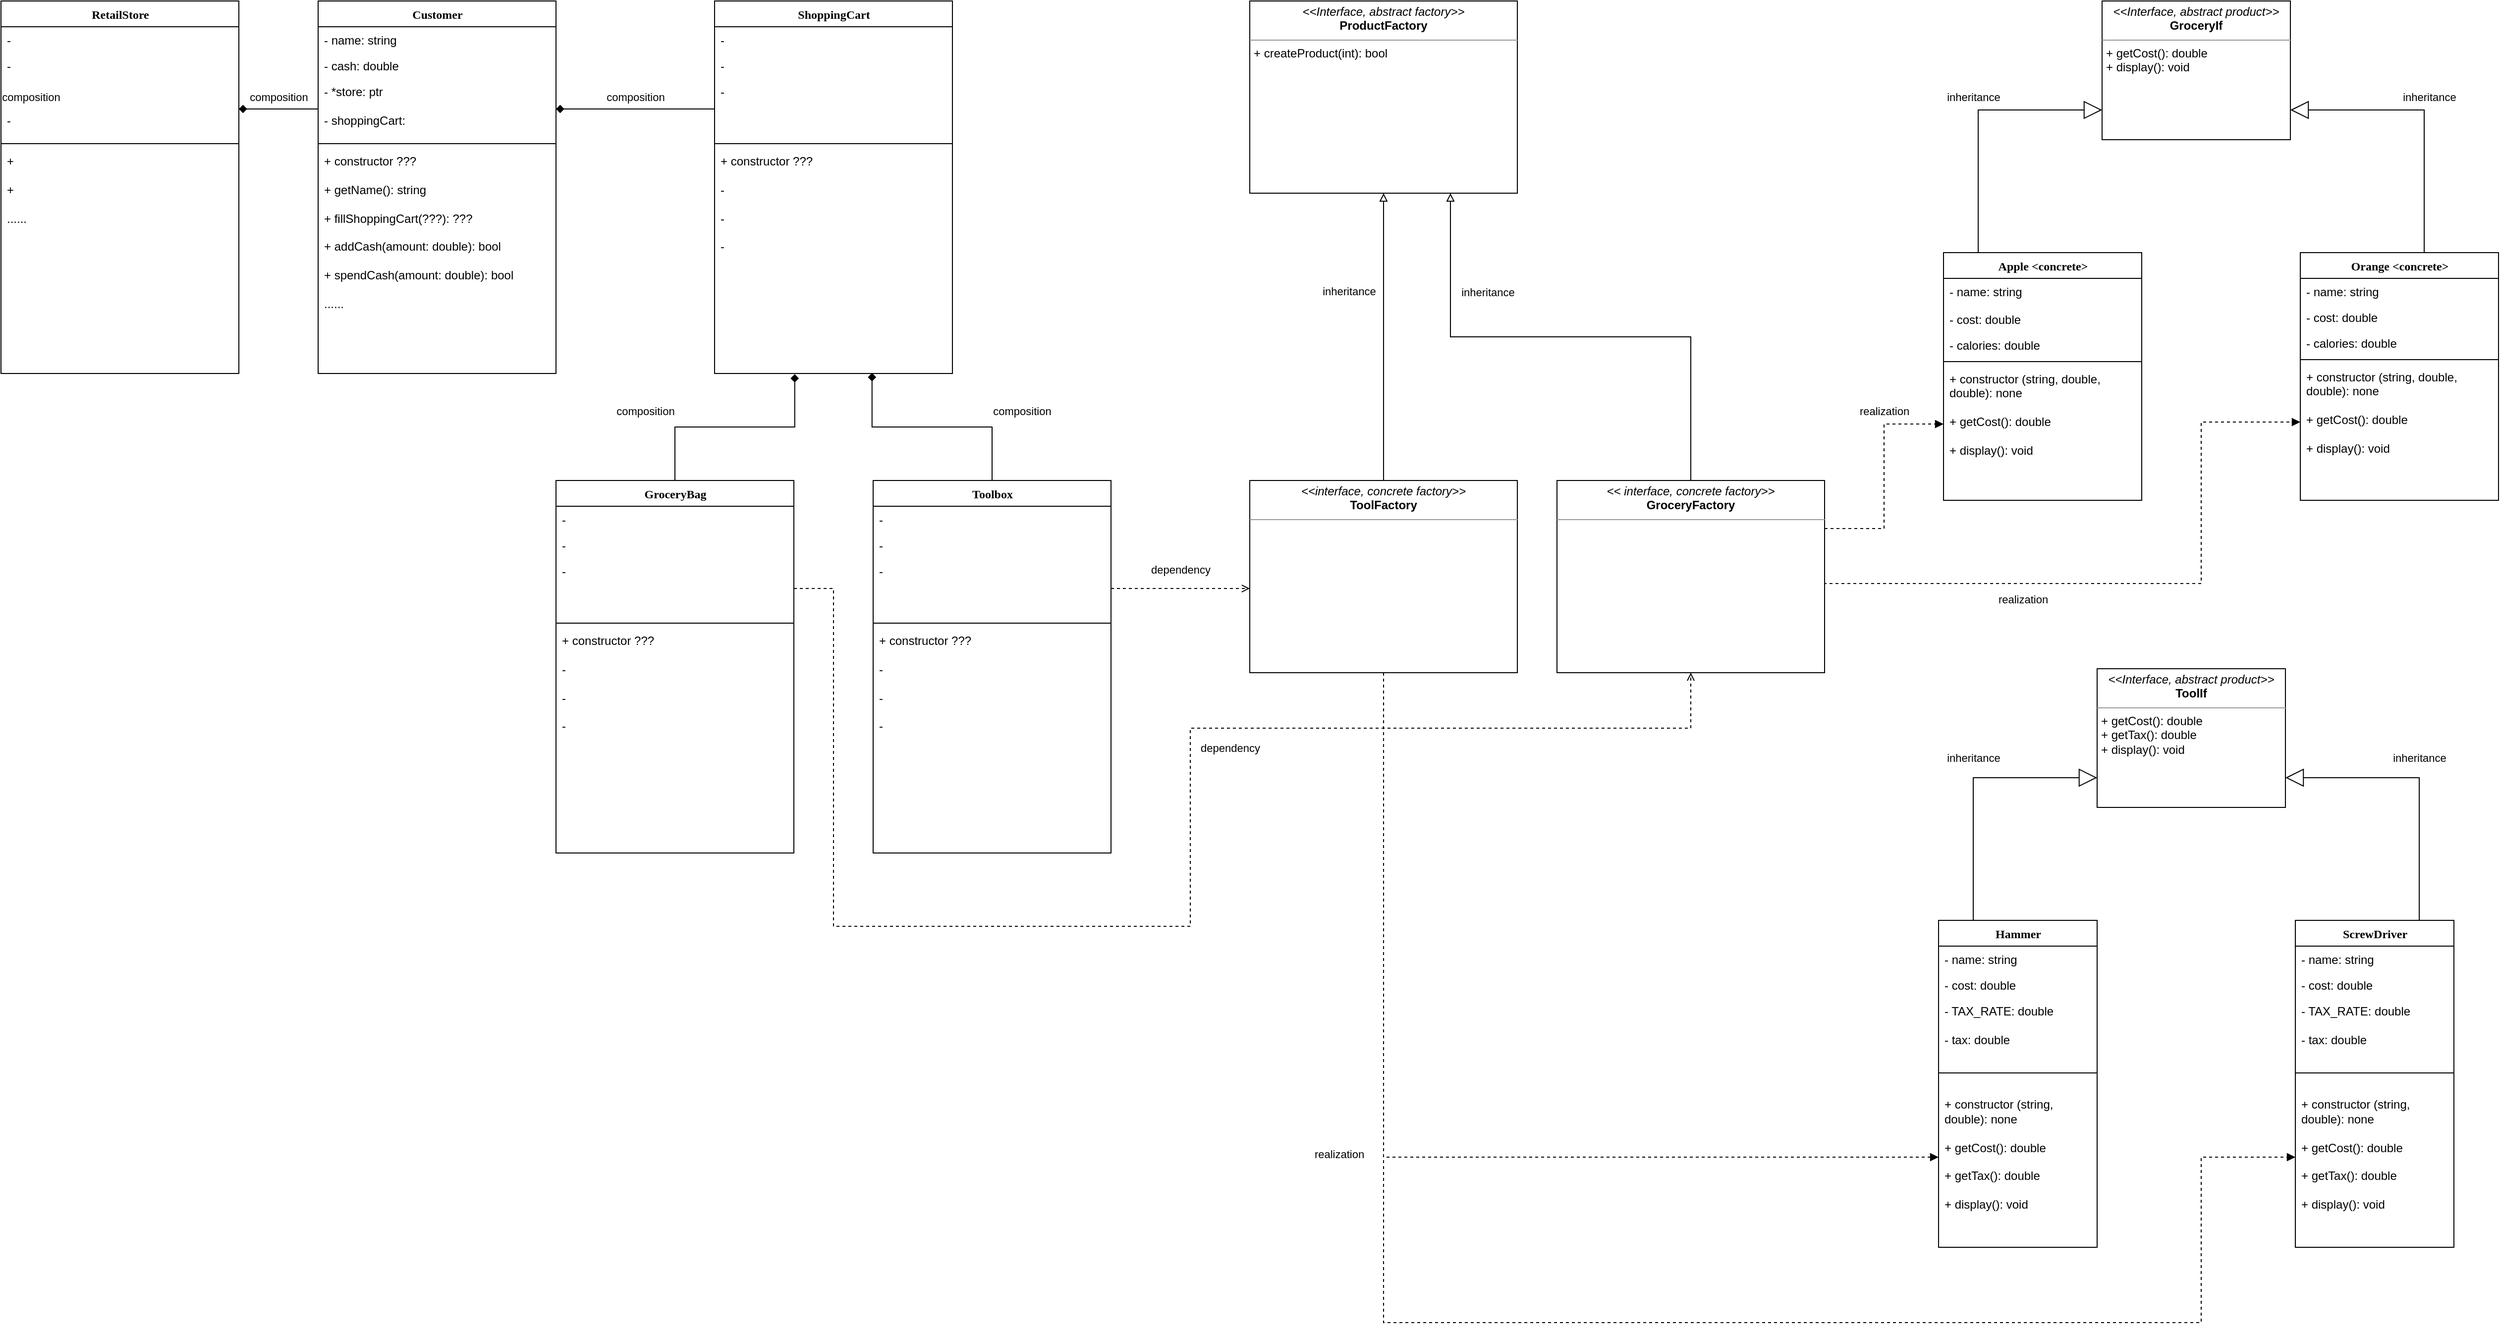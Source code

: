 <mxfile version="24.7.8">
  <diagram name="Page-1" id="6133507b-19e7-1e82-6fc7-422aa6c4b21f">
    <mxGraphModel dx="3524" dy="1066" grid="1" gridSize="10" guides="1" tooltips="1" connect="1" arrows="1" fold="1" page="0" pageScale="1" pageWidth="1100" pageHeight="850" background="none" math="0" shadow="0">
      <root>
        <mxCell id="0" />
        <mxCell id="1" parent="0" />
        <mxCell id="b94bc138ca980ef-13" style="edgeStyle=orthogonalEdgeStyle;rounded=0;html=1;labelBackgroundColor=none;startArrow=none;startFill=0;startSize=8;endArrow=block;endFill=0;endSize=16;fontFamily=Verdana;fontSize=12;" parent="1" source="235556782a83e6d0-1" target="b94bc138ca980ef-1" edge="1">
          <mxGeometry relative="1" as="geometry">
            <Array as="points">
              <mxPoint x="115" y="336" />
            </Array>
          </mxGeometry>
        </mxCell>
        <mxCell id="235556782a83e6d0-1" value="Apple &amp;lt;concrete&amp;gt;&lt;div&gt;&lt;br&gt;&lt;/div&gt;" style="swimlane;html=1;fontStyle=1;align=center;verticalAlign=top;childLayout=stackLayout;horizontal=1;startSize=26;horizontalStack=0;resizeParent=1;resizeLast=0;collapsible=1;marginBottom=0;swimlaneFillColor=default;rounded=0;shadow=0;comic=0;labelBackgroundColor=none;strokeWidth=1;fillColor=none;fontFamily=Verdana;fontSize=12" parent="1" vertex="1">
          <mxGeometry x="80" y="480" width="200" height="250" as="geometry">
            <mxRectangle x="80" y="480" width="70" height="30" as="alternateBounds" />
          </mxGeometry>
        </mxCell>
        <mxCell id="235556782a83e6d0-2" value="- name: string" style="text;html=1;strokeColor=none;fillColor=none;align=left;verticalAlign=top;spacingLeft=4;spacingRight=4;whiteSpace=wrap;overflow=hidden;rotatable=0;points=[[0,0.5],[1,0.5]];portConstraint=eastwest;" parent="235556782a83e6d0-1" vertex="1">
          <mxGeometry y="26" width="200" height="28" as="geometry" />
        </mxCell>
        <mxCell id="235556782a83e6d0-3" value="- cost: double" style="text;html=1;strokeColor=none;fillColor=none;align=left;verticalAlign=top;spacingLeft=4;spacingRight=4;whiteSpace=wrap;overflow=hidden;rotatable=0;points=[[0,0.5],[1,0.5]];portConstraint=eastwest;" parent="235556782a83e6d0-1" vertex="1">
          <mxGeometry y="54" width="200" height="26" as="geometry" />
        </mxCell>
        <mxCell id="235556782a83e6d0-5" value="- calories: double" style="text;html=1;strokeColor=none;fillColor=none;align=left;verticalAlign=top;spacingLeft=4;spacingRight=4;whiteSpace=wrap;overflow=hidden;rotatable=0;points=[[0,0.5],[1,0.5]];portConstraint=eastwest;" parent="235556782a83e6d0-1" vertex="1">
          <mxGeometry y="80" width="200" height="26" as="geometry" />
        </mxCell>
        <mxCell id="235556782a83e6d0-6" value="" style="line;html=1;strokeWidth=1;fillColor=none;align=left;verticalAlign=middle;spacingTop=-1;spacingLeft=3;spacingRight=3;rotatable=0;labelPosition=right;points=[];portConstraint=eastwest;" parent="235556782a83e6d0-1" vertex="1">
          <mxGeometry y="106" width="200" height="8" as="geometry" />
        </mxCell>
        <mxCell id="235556782a83e6d0-7" value="+ constructor (string, double, double): none&lt;div&gt;&lt;br&gt;&lt;/div&gt;&lt;div&gt;+ getCost(): double&lt;/div&gt;&lt;div&gt;&lt;br&gt;&lt;/div&gt;&lt;div&gt;+ display(): void&lt;/div&gt;" style="text;html=1;strokeColor=none;fillColor=none;align=left;verticalAlign=top;spacingLeft=4;spacingRight=4;whiteSpace=wrap;overflow=hidden;rotatable=0;points=[[0,0.5],[1,0.5]];portConstraint=eastwest;" parent="235556782a83e6d0-1" vertex="1">
          <mxGeometry y="114" width="200" height="118" as="geometry" />
        </mxCell>
        <mxCell id="b94bc138ca980ef-11" style="edgeStyle=orthogonalEdgeStyle;rounded=0;html=1;labelBackgroundColor=none;startArrow=none;startFill=0;startSize=8;endArrow=block;endFill=0;endSize=16;fontFamily=Verdana;fontSize=12;" parent="1" target="b94bc138ca980ef-1" edge="1">
          <mxGeometry relative="1" as="geometry">
            <Array as="points">
              <mxPoint x="565" y="336" />
            </Array>
            <mxPoint x="565.026" y="480" as="sourcePoint" />
          </mxGeometry>
        </mxCell>
        <mxCell id="b94bc138ca980ef-1" value="&lt;p style=&quot;margin:0px;margin-top:4px;text-align:center;&quot;&gt;&lt;i&gt;&amp;lt;&amp;lt;Interface, abstract product&amp;gt;&amp;gt;&lt;/i&gt;&lt;br&gt;&lt;b&gt;GroceryIf&lt;/b&gt;&lt;/p&gt;&lt;hr size=&quot;1&quot;&gt;&lt;p style=&quot;margin:0px;margin-left:4px;&quot;&gt;+ getCost(): double&lt;br&gt;+ display(): void&lt;/p&gt;" style="verticalAlign=top;align=left;overflow=fill;fontSize=12;fontFamily=Helvetica;html=1;rounded=0;shadow=0;comic=0;labelBackgroundColor=none;strokeWidth=1;fillColor=default;strokeColor=default;" parent="1" vertex="1">
          <mxGeometry x="240" y="226" width="190" height="140" as="geometry" />
        </mxCell>
        <mxCell id="1g8ejd1-ZrpE7FvbcSLg-5" value="Orange &amp;lt;concrete&amp;gt;" style="swimlane;html=1;fontStyle=1;align=center;verticalAlign=top;childLayout=stackLayout;horizontal=1;startSize=26;horizontalStack=0;resizeParent=1;resizeLast=0;collapsible=1;marginBottom=0;swimlaneFillColor=default;rounded=0;shadow=0;comic=0;labelBackgroundColor=none;strokeWidth=1;fillColor=none;fontFamily=Verdana;fontSize=12" parent="1" vertex="1">
          <mxGeometry x="440" y="480" width="200" height="250" as="geometry">
            <mxRectangle x="440" y="480" width="80" height="30" as="alternateBounds" />
          </mxGeometry>
        </mxCell>
        <mxCell id="1g8ejd1-ZrpE7FvbcSLg-6" value="- name: string" style="text;html=1;strokeColor=none;fillColor=none;align=left;verticalAlign=top;spacingLeft=4;spacingRight=4;whiteSpace=wrap;overflow=hidden;rotatable=0;points=[[0,0.5],[1,0.5]];portConstraint=eastwest;" parent="1g8ejd1-ZrpE7FvbcSLg-5" vertex="1">
          <mxGeometry y="26" width="200" height="26" as="geometry" />
        </mxCell>
        <mxCell id="1g8ejd1-ZrpE7FvbcSLg-7" value="- cost: double" style="text;html=1;strokeColor=none;fillColor=none;align=left;verticalAlign=top;spacingLeft=4;spacingRight=4;whiteSpace=wrap;overflow=hidden;rotatable=0;points=[[0,0.5],[1,0.5]];portConstraint=eastwest;" parent="1g8ejd1-ZrpE7FvbcSLg-5" vertex="1">
          <mxGeometry y="52" width="200" height="26" as="geometry" />
        </mxCell>
        <mxCell id="1g8ejd1-ZrpE7FvbcSLg-8" value="- calories: double" style="text;html=1;strokeColor=none;fillColor=none;align=left;verticalAlign=top;spacingLeft=4;spacingRight=4;whiteSpace=wrap;overflow=hidden;rotatable=0;points=[[0,0.5],[1,0.5]];portConstraint=eastwest;" parent="1g8ejd1-ZrpE7FvbcSLg-5" vertex="1">
          <mxGeometry y="78" width="200" height="26" as="geometry" />
        </mxCell>
        <mxCell id="1g8ejd1-ZrpE7FvbcSLg-9" value="" style="line;html=1;strokeWidth=1;fillColor=none;align=left;verticalAlign=middle;spacingTop=-1;spacingLeft=3;spacingRight=3;rotatable=0;labelPosition=right;points=[];portConstraint=eastwest;" parent="1g8ejd1-ZrpE7FvbcSLg-5" vertex="1">
          <mxGeometry y="104" width="200" height="8" as="geometry" />
        </mxCell>
        <mxCell id="1g8ejd1-ZrpE7FvbcSLg-10" value="+ constructor (string, double, double): none&lt;div&gt;&lt;br&gt;&lt;/div&gt;&lt;div&gt;+ getCost(): double&lt;/div&gt;&lt;div&gt;&lt;br&gt;&lt;/div&gt;&lt;div&gt;+ display(): void&lt;/div&gt;" style="text;html=1;strokeColor=none;fillColor=none;align=left;verticalAlign=top;spacingLeft=4;spacingRight=4;whiteSpace=wrap;overflow=hidden;rotatable=0;points=[[0,0.5],[1,0.5]];portConstraint=eastwest;" parent="1g8ejd1-ZrpE7FvbcSLg-5" vertex="1">
          <mxGeometry y="112" width="200" height="118" as="geometry" />
        </mxCell>
        <mxCell id="1g8ejd1-ZrpE7FvbcSLg-11" style="edgeStyle=orthogonalEdgeStyle;rounded=0;html=1;labelBackgroundColor=none;startArrow=none;startFill=0;startSize=8;endArrow=block;endFill=0;endSize=16;fontFamily=Verdana;fontSize=12;" parent="1" source="1g8ejd1-ZrpE7FvbcSLg-12" target="1g8ejd1-ZrpE7FvbcSLg-19" edge="1">
          <mxGeometry relative="1" as="geometry">
            <Array as="points">
              <mxPoint x="110" y="1010" />
            </Array>
          </mxGeometry>
        </mxCell>
        <mxCell id="1g8ejd1-ZrpE7FvbcSLg-85" value="inheritance" style="edgeLabel;html=1;align=center;verticalAlign=middle;resizable=0;points=[];" parent="1g8ejd1-ZrpE7FvbcSLg-11" vertex="1" connectable="0">
          <mxGeometry x="0.162" y="-1" relative="1" as="geometry">
            <mxPoint x="-13" y="-21" as="offset" />
          </mxGeometry>
        </mxCell>
        <mxCell id="1g8ejd1-ZrpE7FvbcSLg-12" value="Hammer" style="swimlane;html=1;fontStyle=1;align=center;verticalAlign=top;childLayout=stackLayout;horizontal=1;startSize=26;horizontalStack=0;resizeParent=1;resizeLast=0;collapsible=1;marginBottom=0;swimlaneFillColor=default;rounded=0;shadow=0;comic=0;labelBackgroundColor=none;strokeWidth=1;fillColor=none;fontFamily=Verdana;fontSize=12;movable=1;resizable=1;rotatable=1;deletable=1;editable=1;locked=0;connectable=1;swimlaneLine=1;" parent="1" vertex="1">
          <mxGeometry x="75" y="1154" width="160" height="330" as="geometry">
            <mxRectangle x="75" y="1154" width="90" height="30" as="alternateBounds" />
          </mxGeometry>
        </mxCell>
        <mxCell id="1g8ejd1-ZrpE7FvbcSLg-13" value="- name: string" style="text;html=1;strokeColor=none;fillColor=none;align=left;verticalAlign=top;spacingLeft=4;spacingRight=4;whiteSpace=wrap;overflow=hidden;rotatable=0;points=[[0,0.5],[1,0.5]];portConstraint=eastwest;" parent="1g8ejd1-ZrpE7FvbcSLg-12" vertex="1">
          <mxGeometry y="26" width="160" height="26" as="geometry" />
        </mxCell>
        <mxCell id="1g8ejd1-ZrpE7FvbcSLg-14" value="- cost: double" style="text;html=1;strokeColor=none;fillColor=none;align=left;verticalAlign=top;spacingLeft=4;spacingRight=4;whiteSpace=wrap;overflow=hidden;rotatable=0;points=[[0,0.5],[1,0.5]];portConstraint=eastwest;" parent="1g8ejd1-ZrpE7FvbcSLg-12" vertex="1">
          <mxGeometry y="52" width="160" height="26" as="geometry" />
        </mxCell>
        <mxCell id="1g8ejd1-ZrpE7FvbcSLg-15" value="- TAX_RATE: double&lt;div&gt;&lt;br&gt;&lt;/div&gt;&lt;div&gt;- tax: double&lt;/div&gt;" style="text;html=1;strokeColor=none;fillColor=none;align=left;verticalAlign=top;spacingLeft=4;spacingRight=4;whiteSpace=wrap;overflow=hidden;rotatable=0;points=[[0,0.5],[1,0.5]];portConstraint=eastwest;" parent="1g8ejd1-ZrpE7FvbcSLg-12" vertex="1">
          <mxGeometry y="78" width="160" height="72" as="geometry" />
        </mxCell>
        <mxCell id="1g8ejd1-ZrpE7FvbcSLg-16" value="" style="line;html=1;strokeWidth=1;fillColor=none;align=left;verticalAlign=middle;spacingTop=-1;spacingLeft=3;spacingRight=3;rotatable=0;labelPosition=right;points=[];portConstraint=eastwest;" parent="1g8ejd1-ZrpE7FvbcSLg-12" vertex="1">
          <mxGeometry y="150" width="160" height="8" as="geometry" />
        </mxCell>
        <mxCell id="1g8ejd1-ZrpE7FvbcSLg-17" value="&lt;div&gt;&lt;br&gt;&lt;/div&gt;+ constructor (string, double): none&lt;div&gt;&lt;br&gt;&lt;/div&gt;&lt;div&gt;+ getCost(): double&lt;/div&gt;&lt;div&gt;&lt;br&gt;&lt;/div&gt;&lt;div&gt;+ getTax(): double&lt;/div&gt;&lt;div&gt;&lt;br&gt;&lt;/div&gt;&lt;div&gt;+ display(): void&lt;/div&gt;" style="text;html=1;strokeColor=none;fillColor=none;align=left;verticalAlign=top;spacingLeft=4;spacingRight=4;whiteSpace=wrap;overflow=hidden;rotatable=0;points=[[0,0.5],[1,0.5]];portConstraint=eastwest;" parent="1g8ejd1-ZrpE7FvbcSLg-12" vertex="1">
          <mxGeometry y="158" width="160" height="162" as="geometry" />
        </mxCell>
        <mxCell id="1g8ejd1-ZrpE7FvbcSLg-18" style="edgeStyle=orthogonalEdgeStyle;rounded=0;html=1;labelBackgroundColor=none;startArrow=none;startFill=0;startSize=8;endArrow=block;endFill=0;endSize=16;fontFamily=Verdana;fontSize=12;" parent="1" target="1g8ejd1-ZrpE7FvbcSLg-19" edge="1">
          <mxGeometry relative="1" as="geometry">
            <Array as="points">
              <mxPoint x="560" y="1010" />
            </Array>
            <mxPoint x="560.026" y="1154" as="sourcePoint" />
          </mxGeometry>
        </mxCell>
        <mxCell id="1g8ejd1-ZrpE7FvbcSLg-19" value="&lt;p style=&quot;margin:0px;margin-top:4px;text-align:center;&quot;&gt;&lt;i&gt;&amp;lt;&amp;lt;Interface, abstract product&amp;gt;&amp;gt;&lt;/i&gt;&lt;br&gt;&lt;b&gt;ToolIf&lt;/b&gt;&lt;/p&gt;&lt;hr size=&quot;1&quot;&gt;&lt;p style=&quot;margin:0px;margin-left:4px;&quot;&gt;+ getCost(): double&lt;/p&gt;&lt;p style=&quot;margin:0px;margin-left:4px;&quot;&gt;+ getTax(): double&lt;br&gt;+ display(): void&lt;/p&gt;" style="verticalAlign=top;align=left;overflow=fill;fontSize=12;fontFamily=Helvetica;html=1;rounded=0;shadow=0;comic=0;labelBackgroundColor=none;strokeWidth=1;fillColor=default;strokeColor=default;" parent="1" vertex="1">
          <mxGeometry x="235" y="900" width="190" height="140" as="geometry" />
        </mxCell>
        <mxCell id="1g8ejd1-ZrpE7FvbcSLg-31" value="ScrewDriver" style="swimlane;html=1;fontStyle=1;align=center;verticalAlign=top;childLayout=stackLayout;horizontal=1;startSize=26;horizontalStack=0;resizeParent=1;resizeLast=0;collapsible=1;marginBottom=0;swimlaneFillColor=default;rounded=0;shadow=0;comic=0;labelBackgroundColor=none;strokeWidth=1;fillColor=none;fontFamily=Verdana;fontSize=12;movable=1;resizable=1;rotatable=1;deletable=1;editable=1;locked=0;connectable=1;swimlaneLine=1;" parent="1" vertex="1">
          <mxGeometry x="435" y="1154" width="160" height="330" as="geometry">
            <mxRectangle x="435" y="1154" width="90" height="30" as="alternateBounds" />
          </mxGeometry>
        </mxCell>
        <mxCell id="1g8ejd1-ZrpE7FvbcSLg-32" value="- name: string" style="text;html=1;strokeColor=none;fillColor=none;align=left;verticalAlign=top;spacingLeft=4;spacingRight=4;whiteSpace=wrap;overflow=hidden;rotatable=0;points=[[0,0.5],[1,0.5]];portConstraint=eastwest;" parent="1g8ejd1-ZrpE7FvbcSLg-31" vertex="1">
          <mxGeometry y="26" width="160" height="26" as="geometry" />
        </mxCell>
        <mxCell id="1g8ejd1-ZrpE7FvbcSLg-33" value="- cost: double" style="text;html=1;strokeColor=none;fillColor=none;align=left;verticalAlign=top;spacingLeft=4;spacingRight=4;whiteSpace=wrap;overflow=hidden;rotatable=0;points=[[0,0.5],[1,0.5]];portConstraint=eastwest;" parent="1g8ejd1-ZrpE7FvbcSLg-31" vertex="1">
          <mxGeometry y="52" width="160" height="26" as="geometry" />
        </mxCell>
        <mxCell id="1g8ejd1-ZrpE7FvbcSLg-34" value="- TAX_RATE: double&lt;div&gt;&lt;br&gt;&lt;/div&gt;&lt;div&gt;- tax: double&lt;/div&gt;" style="text;html=1;strokeColor=none;fillColor=none;align=left;verticalAlign=top;spacingLeft=4;spacingRight=4;whiteSpace=wrap;overflow=hidden;rotatable=0;points=[[0,0.5],[1,0.5]];portConstraint=eastwest;" parent="1g8ejd1-ZrpE7FvbcSLg-31" vertex="1">
          <mxGeometry y="78" width="160" height="72" as="geometry" />
        </mxCell>
        <mxCell id="1g8ejd1-ZrpE7FvbcSLg-35" value="" style="line;html=1;strokeWidth=1;fillColor=none;align=left;verticalAlign=middle;spacingTop=-1;spacingLeft=3;spacingRight=3;rotatable=0;labelPosition=right;points=[];portConstraint=eastwest;" parent="1g8ejd1-ZrpE7FvbcSLg-31" vertex="1">
          <mxGeometry y="150" width="160" height="8" as="geometry" />
        </mxCell>
        <mxCell id="1g8ejd1-ZrpE7FvbcSLg-36" value="&lt;div&gt;&lt;br&gt;&lt;/div&gt;+ constructor (string, double): none&lt;div&gt;&lt;br&gt;&lt;/div&gt;&lt;div&gt;+ getCost(): double&lt;/div&gt;&lt;div&gt;&lt;br&gt;&lt;/div&gt;&lt;div&gt;+ getTax(): double&lt;/div&gt;&lt;div&gt;&lt;br&gt;&lt;/div&gt;&lt;div&gt;+ display(): void&lt;/div&gt;" style="text;html=1;strokeColor=none;fillColor=none;align=left;verticalAlign=top;spacingLeft=4;spacingRight=4;whiteSpace=wrap;overflow=hidden;rotatable=0;points=[[0,0.5],[1,0.5]];portConstraint=eastwest;" parent="1g8ejd1-ZrpE7FvbcSLg-31" vertex="1">
          <mxGeometry y="158" width="160" height="162" as="geometry" />
        </mxCell>
        <mxCell id="1g8ejd1-ZrpE7FvbcSLg-38" value="&lt;p style=&quot;margin:0px;margin-top:4px;text-align:center;&quot;&gt;&lt;i&gt;&amp;lt;&amp;lt;Interface, abstract factory&amp;gt;&amp;gt;&lt;/i&gt;&lt;br&gt;&lt;b&gt;ProductFactory&lt;/b&gt;&lt;/p&gt;&lt;hr size=&quot;1&quot;&gt;&lt;p style=&quot;margin:0px;margin-left:4px;&quot;&gt;+ createProduct(int): bool&lt;/p&gt;" style="verticalAlign=top;align=left;overflow=fill;fontSize=12;fontFamily=Helvetica;html=1;rounded=0;shadow=0;comic=0;labelBackgroundColor=none;strokeWidth=1;fillColor=default;strokeColor=default;" parent="1" vertex="1">
          <mxGeometry x="-620" y="226" width="270" height="194" as="geometry" />
        </mxCell>
        <mxCell id="1g8ejd1-ZrpE7FvbcSLg-53" style="edgeStyle=orthogonalEdgeStyle;rounded=0;orthogonalLoop=1;jettySize=auto;html=1;entryX=0;entryY=0.5;entryDx=0;entryDy=0;dashed=1;endArrow=block;endFill=1;exitX=0.5;exitY=1;exitDx=0;exitDy=0;" parent="1" source="1g8ejd1-ZrpE7FvbcSLg-39" target="1g8ejd1-ZrpE7FvbcSLg-17" edge="1">
          <mxGeometry relative="1" as="geometry">
            <Array as="points">
              <mxPoint x="-485" y="1393" />
            </Array>
          </mxGeometry>
        </mxCell>
        <mxCell id="1g8ejd1-ZrpE7FvbcSLg-55" style="edgeStyle=orthogonalEdgeStyle;rounded=0;orthogonalLoop=1;jettySize=auto;html=1;entryX=0;entryY=0.5;entryDx=0;entryDy=0;dashed=1;endArrow=block;endFill=1;exitX=0.5;exitY=1;exitDx=0;exitDy=0;" parent="1" source="1g8ejd1-ZrpE7FvbcSLg-39" target="1g8ejd1-ZrpE7FvbcSLg-36" edge="1">
          <mxGeometry relative="1" as="geometry">
            <mxPoint x="-655" y="1490" as="targetPoint" />
            <Array as="points">
              <mxPoint x="-485" y="1560" />
              <mxPoint x="340" y="1560" />
              <mxPoint x="340" y="1393" />
            </Array>
          </mxGeometry>
        </mxCell>
        <mxCell id="1g8ejd1-ZrpE7FvbcSLg-78" value="dependency" style="edgeLabel;html=1;align=center;verticalAlign=middle;resizable=0;points=[];" parent="1g8ejd1-ZrpE7FvbcSLg-55" vertex="1" connectable="0">
          <mxGeometry x="-0.91" y="1" relative="1" as="geometry">
            <mxPoint x="-206" y="-183" as="offset" />
          </mxGeometry>
        </mxCell>
        <mxCell id="1g8ejd1-ZrpE7FvbcSLg-39" value="&lt;p style=&quot;margin:0px;margin-top:4px;text-align:center;&quot;&gt;&lt;i&gt;&amp;lt;&amp;lt;interface, concrete factory&amp;gt;&amp;gt;&lt;/i&gt;&lt;br&gt;&lt;b&gt;ToolFactory&lt;/b&gt;&lt;/p&gt;&lt;hr size=&quot;1&quot;&gt;&lt;p style=&quot;margin:0px;margin-left:4px;&quot;&gt;&lt;br&gt;&lt;/p&gt;" style="verticalAlign=top;align=left;overflow=fill;fontSize=12;fontFamily=Helvetica;html=1;rounded=0;shadow=0;comic=0;labelBackgroundColor=none;strokeWidth=1;fillColor=default;strokeColor=default;" parent="1" vertex="1">
          <mxGeometry x="-620" y="710" width="270" height="194" as="geometry" />
        </mxCell>
        <mxCell id="1g8ejd1-ZrpE7FvbcSLg-49" style="edgeStyle=orthogonalEdgeStyle;rounded=0;orthogonalLoop=1;jettySize=auto;html=1;exitX=0.5;exitY=0;exitDx=0;exitDy=0;entryX=0.75;entryY=1;entryDx=0;entryDy=0;endArrow=block;endFill=0;" parent="1" source="1g8ejd1-ZrpE7FvbcSLg-40" target="1g8ejd1-ZrpE7FvbcSLg-38" edge="1">
          <mxGeometry relative="1" as="geometry">
            <mxPoint x="-430" y="560" as="targetPoint" />
          </mxGeometry>
        </mxCell>
        <mxCell id="1g8ejd1-ZrpE7FvbcSLg-52" style="edgeStyle=orthogonalEdgeStyle;rounded=0;orthogonalLoop=1;jettySize=auto;html=1;exitX=1;exitY=0.25;exitDx=0;exitDy=0;entryX=0;entryY=0.5;entryDx=0;entryDy=0;dashed=1;endArrow=block;endFill=1;" parent="1" source="1g8ejd1-ZrpE7FvbcSLg-40" target="235556782a83e6d0-7" edge="1">
          <mxGeometry relative="1" as="geometry" />
        </mxCell>
        <mxCell id="1g8ejd1-ZrpE7FvbcSLg-40" value="&lt;p style=&quot;margin:0px;margin-top:4px;text-align:center;&quot;&gt;&lt;i&gt;&amp;lt;&amp;lt;&lt;/i&gt;&lt;i&gt;&amp;nbsp;interface&lt;/i&gt;&lt;i&gt;, concrete factory&amp;gt;&amp;gt;&lt;/i&gt;&lt;br&gt;&lt;b&gt;GroceryFactory&lt;/b&gt;&lt;/p&gt;&lt;hr size=&quot;1&quot;&gt;&lt;p style=&quot;margin:0px;margin-left:4px;&quot;&gt;&lt;br&gt;&lt;/p&gt;" style="verticalAlign=top;align=left;overflow=fill;fontSize=12;fontFamily=Helvetica;html=1;rounded=0;shadow=0;comic=0;labelBackgroundColor=none;strokeWidth=1;fillColor=default;strokeColor=default;" parent="1" vertex="1">
          <mxGeometry x="-310" y="710" width="270" height="194" as="geometry" />
        </mxCell>
        <mxCell id="1g8ejd1-ZrpE7FvbcSLg-46" value="" style="endArrow=block;html=1;rounded=0;entryX=0.5;entryY=1;entryDx=0;entryDy=0;exitX=0.5;exitY=0;exitDx=0;exitDy=0;endFill=0;" parent="1" source="1g8ejd1-ZrpE7FvbcSLg-39" target="1g8ejd1-ZrpE7FvbcSLg-38" edge="1">
          <mxGeometry width="50" height="50" relative="1" as="geometry">
            <mxPoint x="-500" y="590" as="sourcePoint" />
            <mxPoint x="-450" y="540" as="targetPoint" />
            <Array as="points">
              <mxPoint x="-485" y="570" />
            </Array>
          </mxGeometry>
        </mxCell>
        <mxCell id="1g8ejd1-ZrpE7FvbcSLg-81" value="inheritance" style="edgeLabel;html=1;align=center;verticalAlign=middle;resizable=0;points=[];" parent="1g8ejd1-ZrpE7FvbcSLg-46" vertex="1" connectable="0">
          <mxGeometry x="0.463" y="1" relative="1" as="geometry">
            <mxPoint x="-34" y="21" as="offset" />
          </mxGeometry>
        </mxCell>
        <mxCell id="1g8ejd1-ZrpE7FvbcSLg-50" style="edgeStyle=orthogonalEdgeStyle;rounded=0;orthogonalLoop=1;jettySize=auto;html=1;entryX=0;entryY=0.5;entryDx=0;entryDy=0;dashed=1;endArrow=block;endFill=1;exitX=1;exitY=0.5;exitDx=0;exitDy=0;" parent="1" source="1g8ejd1-ZrpE7FvbcSLg-40" target="1g8ejd1-ZrpE7FvbcSLg-10" edge="1">
          <mxGeometry relative="1" as="geometry">
            <mxPoint x="-30" y="814" as="sourcePoint" />
            <mxPoint x="360" y="660" as="targetPoint" />
            <Array as="points">
              <mxPoint x="-40" y="814" />
              <mxPoint x="340" y="814" />
              <mxPoint x="340" y="651" />
            </Array>
          </mxGeometry>
        </mxCell>
        <mxCell id="1g8ejd1-ZrpE7FvbcSLg-60" value="Customer" style="swimlane;html=1;fontStyle=1;align=center;verticalAlign=top;childLayout=stackLayout;horizontal=1;startSize=26;horizontalStack=0;resizeParent=1;resizeLast=0;collapsible=1;marginBottom=0;swimlaneFillColor=default;rounded=0;shadow=0;comic=0;labelBackgroundColor=none;strokeWidth=1;fillColor=none;fontFamily=Verdana;fontSize=12" parent="1" vertex="1">
          <mxGeometry x="-1560" y="226" width="240" height="376" as="geometry">
            <mxRectangle x="-1000" y="226" width="70" height="30" as="alternateBounds" />
          </mxGeometry>
        </mxCell>
        <mxCell id="1g8ejd1-ZrpE7FvbcSLg-61" value="- name: string" style="text;html=1;strokeColor=none;fillColor=none;align=left;verticalAlign=top;spacingLeft=4;spacingRight=4;whiteSpace=wrap;overflow=hidden;rotatable=0;points=[[0,0.5],[1,0.5]];portConstraint=eastwest;" parent="1g8ejd1-ZrpE7FvbcSLg-60" vertex="1">
          <mxGeometry y="26" width="240" height="26" as="geometry" />
        </mxCell>
        <mxCell id="1g8ejd1-ZrpE7FvbcSLg-62" value="- cash: double" style="text;html=1;strokeColor=none;fillColor=none;align=left;verticalAlign=top;spacingLeft=4;spacingRight=4;whiteSpace=wrap;overflow=hidden;rotatable=0;points=[[0,0.5],[1,0.5]];portConstraint=eastwest;" parent="1g8ejd1-ZrpE7FvbcSLg-60" vertex="1">
          <mxGeometry y="52" width="240" height="26" as="geometry" />
        </mxCell>
        <mxCell id="1g8ejd1-ZrpE7FvbcSLg-63" value="- *store: ptr&lt;div&gt;&lt;br&gt;&lt;/div&gt;&lt;div&gt;- shoppingCart:&amp;nbsp;&lt;/div&gt;" style="text;html=1;strokeColor=none;fillColor=none;align=left;verticalAlign=top;spacingLeft=4;spacingRight=4;whiteSpace=wrap;overflow=hidden;rotatable=0;points=[[0,0.5],[1,0.5]];portConstraint=eastwest;" parent="1g8ejd1-ZrpE7FvbcSLg-60" vertex="1">
          <mxGeometry y="78" width="240" height="62" as="geometry" />
        </mxCell>
        <mxCell id="1g8ejd1-ZrpE7FvbcSLg-64" value="" style="line;html=1;strokeWidth=1;fillColor=none;align=left;verticalAlign=middle;spacingTop=-1;spacingLeft=3;spacingRight=3;rotatable=0;labelPosition=right;points=[];portConstraint=eastwest;" parent="1g8ejd1-ZrpE7FvbcSLg-60" vertex="1">
          <mxGeometry y="140" width="240" height="8" as="geometry" />
        </mxCell>
        <mxCell id="1g8ejd1-ZrpE7FvbcSLg-65" value="+ constructor ???&lt;div&gt;&lt;br&gt;&lt;/div&gt;&lt;div&gt;+ getName(): string&lt;/div&gt;&lt;div&gt;&lt;br&gt;&lt;/div&gt;&lt;div&gt;+ fillShoppingCart(???): ???&lt;/div&gt;&lt;div&gt;&lt;br&gt;&lt;/div&gt;&lt;div&gt;+ addCash(amount: double): bool&lt;/div&gt;&lt;div&gt;&lt;br&gt;&lt;/div&gt;&lt;div&gt;+ spendCash(amount: double): bool&lt;/div&gt;&lt;div&gt;&lt;br&gt;&lt;/div&gt;&lt;div&gt;......&lt;/div&gt;" style="text;html=1;strokeColor=none;fillColor=none;align=left;verticalAlign=top;spacingLeft=4;spacingRight=4;whiteSpace=wrap;overflow=hidden;rotatable=0;points=[[0,0.5],[1,0.5]];portConstraint=eastwest;" parent="1g8ejd1-ZrpE7FvbcSLg-60" vertex="1">
          <mxGeometry y="148" width="240" height="228" as="geometry" />
        </mxCell>
        <mxCell id="1g8ejd1-ZrpE7FvbcSLg-66" value="ShoppingCart" style="swimlane;html=1;fontStyle=1;align=center;verticalAlign=top;childLayout=stackLayout;horizontal=1;startSize=26;horizontalStack=0;resizeParent=1;resizeLast=0;collapsible=1;marginBottom=0;swimlaneFillColor=default;rounded=0;shadow=0;comic=0;labelBackgroundColor=none;strokeWidth=1;fillColor=none;fontFamily=Verdana;fontSize=12" parent="1" vertex="1">
          <mxGeometry x="-1160" y="226" width="240" height="376" as="geometry">
            <mxRectangle x="-1000" y="710" width="70" height="30" as="alternateBounds" />
          </mxGeometry>
        </mxCell>
        <mxCell id="1g8ejd1-ZrpE7FvbcSLg-67" value="-" style="text;html=1;strokeColor=none;fillColor=none;align=left;verticalAlign=top;spacingLeft=4;spacingRight=4;whiteSpace=wrap;overflow=hidden;rotatable=0;points=[[0,0.5],[1,0.5]];portConstraint=eastwest;" parent="1g8ejd1-ZrpE7FvbcSLg-66" vertex="1">
          <mxGeometry y="26" width="240" height="26" as="geometry" />
        </mxCell>
        <mxCell id="1g8ejd1-ZrpE7FvbcSLg-68" value="-" style="text;html=1;strokeColor=none;fillColor=none;align=left;verticalAlign=top;spacingLeft=4;spacingRight=4;whiteSpace=wrap;overflow=hidden;rotatable=0;points=[[0,0.5],[1,0.5]];portConstraint=eastwest;" parent="1g8ejd1-ZrpE7FvbcSLg-66" vertex="1">
          <mxGeometry y="52" width="240" height="26" as="geometry" />
        </mxCell>
        <mxCell id="1g8ejd1-ZrpE7FvbcSLg-69" value="-" style="text;html=1;strokeColor=none;fillColor=none;align=left;verticalAlign=top;spacingLeft=4;spacingRight=4;whiteSpace=wrap;overflow=hidden;rotatable=0;points=[[0,0.5],[1,0.5]];portConstraint=eastwest;" parent="1g8ejd1-ZrpE7FvbcSLg-66" vertex="1">
          <mxGeometry y="78" width="240" height="62" as="geometry" />
        </mxCell>
        <mxCell id="1g8ejd1-ZrpE7FvbcSLg-70" value="" style="line;html=1;strokeWidth=1;fillColor=none;align=left;verticalAlign=middle;spacingTop=-1;spacingLeft=3;spacingRight=3;rotatable=0;labelPosition=right;points=[];portConstraint=eastwest;" parent="1g8ejd1-ZrpE7FvbcSLg-66" vertex="1">
          <mxGeometry y="140" width="240" height="8" as="geometry" />
        </mxCell>
        <mxCell id="1g8ejd1-ZrpE7FvbcSLg-71" value="+ constructor ???&lt;div&gt;&lt;br&gt;&lt;/div&gt;&lt;div&gt;-&lt;/div&gt;&lt;div&gt;&lt;br&gt;&lt;/div&gt;&lt;div&gt;-&lt;/div&gt;&lt;div&gt;&lt;br&gt;&lt;/div&gt;&lt;div&gt;-&lt;/div&gt;&lt;div&gt;&lt;br&gt;&lt;/div&gt;" style="text;html=1;strokeColor=none;fillColor=none;align=left;verticalAlign=top;spacingLeft=4;spacingRight=4;whiteSpace=wrap;overflow=hidden;rotatable=0;points=[[0,0.5],[1,0.5]];portConstraint=eastwest;" parent="1g8ejd1-ZrpE7FvbcSLg-66" vertex="1">
          <mxGeometry y="148" width="240" height="228" as="geometry" />
        </mxCell>
        <mxCell id="1g8ejd1-ZrpE7FvbcSLg-77" value="composition" style="edgeLabel;html=1;align=center;verticalAlign=middle;resizable=0;points=[];" parent="1" vertex="1" connectable="0">
          <mxGeometry x="-1600.002" y="323" as="geometry" />
        </mxCell>
        <mxCell id="1g8ejd1-ZrpE7FvbcSLg-79" value="realization" style="edgeLabel;html=1;align=center;verticalAlign=middle;resizable=0;points=[];" parent="1" vertex="1" connectable="0">
          <mxGeometry x="160.004" y="829.998" as="geometry" />
        </mxCell>
        <mxCell id="1g8ejd1-ZrpE7FvbcSLg-80" value="realization" style="edgeLabel;html=1;align=center;verticalAlign=middle;resizable=0;points=[];" parent="1" vertex="1" connectable="0">
          <mxGeometry x="20.004" y="639.998" as="geometry" />
        </mxCell>
        <mxCell id="1g8ejd1-ZrpE7FvbcSLg-82" value="inheritance" style="edgeLabel;html=1;align=center;verticalAlign=middle;resizable=0;points=[];" parent="1" vertex="1" connectable="0">
          <mxGeometry x="-380.0" y="519.999" as="geometry" />
        </mxCell>
        <mxCell id="1g8ejd1-ZrpE7FvbcSLg-83" value="inheritance" style="edgeLabel;html=1;align=center;verticalAlign=middle;resizable=0;points=[];" parent="1" vertex="1" connectable="0">
          <mxGeometry x="110.0" y="322.999" as="geometry" />
        </mxCell>
        <mxCell id="1g8ejd1-ZrpE7FvbcSLg-84" value="inheritance" style="edgeLabel;html=1;align=center;verticalAlign=middle;resizable=0;points=[];" parent="1" vertex="1" connectable="0">
          <mxGeometry x="570.0" y="322.999" as="geometry" />
        </mxCell>
        <mxCell id="1g8ejd1-ZrpE7FvbcSLg-86" value="inheritance" style="edgeLabel;html=1;align=center;verticalAlign=middle;resizable=0;points=[];" parent="1" vertex="1" connectable="0">
          <mxGeometry x="560.002" y="990" as="geometry" />
        </mxCell>
        <mxCell id="1g8ejd1-ZrpE7FvbcSLg-88" value="realization" style="edgeLabel;html=1;align=center;verticalAlign=middle;resizable=0;points=[];" parent="1" vertex="1" connectable="0">
          <mxGeometry x="-529.996" y="1390.001" as="geometry" />
        </mxCell>
        <mxCell id="1g8ejd1-ZrpE7FvbcSLg-90" value="dependency" style="edgeLabel;html=1;align=center;verticalAlign=middle;resizable=0;points=[];" parent="1" vertex="1" connectable="0">
          <mxGeometry x="-639.996" y="980.001" as="geometry" />
        </mxCell>
        <mxCell id="1g8ejd1-ZrpE7FvbcSLg-91" value="RetailStore" style="swimlane;html=1;fontStyle=1;align=center;verticalAlign=top;childLayout=stackLayout;horizontal=1;startSize=26;horizontalStack=0;resizeParent=1;resizeLast=0;collapsible=1;marginBottom=0;swimlaneFillColor=default;rounded=0;shadow=0;comic=0;labelBackgroundColor=none;strokeWidth=1;fillColor=none;fontFamily=Verdana;fontSize=12" parent="1" vertex="1">
          <mxGeometry x="-1880" y="226" width="240" height="376" as="geometry">
            <mxRectangle x="-1380" y="226" width="70" height="30" as="alternateBounds" />
          </mxGeometry>
        </mxCell>
        <mxCell id="1g8ejd1-ZrpE7FvbcSLg-92" value="-&amp;nbsp;" style="text;html=1;strokeColor=none;fillColor=none;align=left;verticalAlign=top;spacingLeft=4;spacingRight=4;whiteSpace=wrap;overflow=hidden;rotatable=0;points=[[0,0.5],[1,0.5]];portConstraint=eastwest;" parent="1g8ejd1-ZrpE7FvbcSLg-91" vertex="1">
          <mxGeometry y="26" width="240" height="26" as="geometry" />
        </mxCell>
        <mxCell id="1g8ejd1-ZrpE7FvbcSLg-93" value="-&amp;nbsp;" style="text;html=1;strokeColor=none;fillColor=none;align=left;verticalAlign=top;spacingLeft=4;spacingRight=4;whiteSpace=wrap;overflow=hidden;rotatable=0;points=[[0,0.5],[1,0.5]];portConstraint=eastwest;" parent="1g8ejd1-ZrpE7FvbcSLg-91" vertex="1">
          <mxGeometry y="52" width="240" height="26" as="geometry" />
        </mxCell>
        <mxCell id="1g8ejd1-ZrpE7FvbcSLg-94" value="-&amp;nbsp;&lt;div&gt;&lt;br&gt;&lt;/div&gt;&lt;div&gt;-&amp;nbsp;&lt;/div&gt;" style="text;html=1;strokeColor=none;fillColor=none;align=left;verticalAlign=top;spacingLeft=4;spacingRight=4;whiteSpace=wrap;overflow=hidden;rotatable=0;points=[[0,0.5],[1,0.5]];portConstraint=eastwest;" parent="1g8ejd1-ZrpE7FvbcSLg-91" vertex="1">
          <mxGeometry y="78" width="240" height="62" as="geometry" />
        </mxCell>
        <mxCell id="1g8ejd1-ZrpE7FvbcSLg-95" value="" style="line;html=1;strokeWidth=1;fillColor=none;align=left;verticalAlign=middle;spacingTop=-1;spacingLeft=3;spacingRight=3;rotatable=0;labelPosition=right;points=[];portConstraint=eastwest;" parent="1g8ejd1-ZrpE7FvbcSLg-91" vertex="1">
          <mxGeometry y="140" width="240" height="8" as="geometry" />
        </mxCell>
        <mxCell id="1g8ejd1-ZrpE7FvbcSLg-96" value="+&amp;nbsp;&lt;div&gt;&lt;br&gt;&lt;/div&gt;&lt;div&gt;+&amp;nbsp;&lt;/div&gt;&lt;div&gt;&lt;br&gt;&lt;/div&gt;&lt;div&gt;......&lt;/div&gt;" style="text;html=1;strokeColor=none;fillColor=none;align=left;verticalAlign=top;spacingLeft=4;spacingRight=4;whiteSpace=wrap;overflow=hidden;rotatable=0;points=[[0,0.5],[1,0.5]];portConstraint=eastwest;" parent="1g8ejd1-ZrpE7FvbcSLg-91" vertex="1">
          <mxGeometry y="148" width="240" height="228" as="geometry" />
        </mxCell>
        <mxCell id="1g8ejd1-ZrpE7FvbcSLg-97" style="edgeStyle=orthogonalEdgeStyle;rounded=0;orthogonalLoop=1;jettySize=auto;html=1;exitX=0;exitY=0.5;exitDx=0;exitDy=0;entryX=1;entryY=0.5;entryDx=0;entryDy=0;endArrow=diamond;endFill=1;" parent="1" source="1g8ejd1-ZrpE7FvbcSLg-63" target="1g8ejd1-ZrpE7FvbcSLg-94" edge="1">
          <mxGeometry relative="1" as="geometry" />
        </mxCell>
        <mxCell id="1g8ejd1-ZrpE7FvbcSLg-98" value="composition" style="edgeLabel;html=1;align=center;verticalAlign=middle;resizable=0;points=[];" parent="1" vertex="1" connectable="0">
          <mxGeometry x="-1849.999" y="322.996" as="geometry" />
        </mxCell>
        <mxCell id="YRLN23Hx4dcdWr94HnHW-1" value="GroceryBag" style="swimlane;html=1;fontStyle=1;align=center;verticalAlign=top;childLayout=stackLayout;horizontal=1;startSize=26;horizontalStack=0;resizeParent=1;resizeLast=0;collapsible=1;marginBottom=0;swimlaneFillColor=default;rounded=0;shadow=0;comic=0;labelBackgroundColor=none;strokeWidth=1;fillColor=none;fontFamily=Verdana;fontSize=12" vertex="1" parent="1">
          <mxGeometry x="-1320" y="710" width="240" height="376" as="geometry">
            <mxRectangle x="-1000" y="710" width="70" height="30" as="alternateBounds" />
          </mxGeometry>
        </mxCell>
        <mxCell id="YRLN23Hx4dcdWr94HnHW-2" value="-" style="text;html=1;strokeColor=none;fillColor=none;align=left;verticalAlign=top;spacingLeft=4;spacingRight=4;whiteSpace=wrap;overflow=hidden;rotatable=0;points=[[0,0.5],[1,0.5]];portConstraint=eastwest;" vertex="1" parent="YRLN23Hx4dcdWr94HnHW-1">
          <mxGeometry y="26" width="240" height="26" as="geometry" />
        </mxCell>
        <mxCell id="YRLN23Hx4dcdWr94HnHW-3" value="-" style="text;html=1;strokeColor=none;fillColor=none;align=left;verticalAlign=top;spacingLeft=4;spacingRight=4;whiteSpace=wrap;overflow=hidden;rotatable=0;points=[[0,0.5],[1,0.5]];portConstraint=eastwest;" vertex="1" parent="YRLN23Hx4dcdWr94HnHW-1">
          <mxGeometry y="52" width="240" height="26" as="geometry" />
        </mxCell>
        <mxCell id="YRLN23Hx4dcdWr94HnHW-4" value="-" style="text;html=1;strokeColor=none;fillColor=none;align=left;verticalAlign=top;spacingLeft=4;spacingRight=4;whiteSpace=wrap;overflow=hidden;rotatable=0;points=[[0,0.5],[1,0.5]];portConstraint=eastwest;" vertex="1" parent="YRLN23Hx4dcdWr94HnHW-1">
          <mxGeometry y="78" width="240" height="62" as="geometry" />
        </mxCell>
        <mxCell id="YRLN23Hx4dcdWr94HnHW-5" value="" style="line;html=1;strokeWidth=1;fillColor=none;align=left;verticalAlign=middle;spacingTop=-1;spacingLeft=3;spacingRight=3;rotatable=0;labelPosition=right;points=[];portConstraint=eastwest;" vertex="1" parent="YRLN23Hx4dcdWr94HnHW-1">
          <mxGeometry y="140" width="240" height="8" as="geometry" />
        </mxCell>
        <mxCell id="YRLN23Hx4dcdWr94HnHW-6" value="+ constructor ???&lt;div&gt;&lt;br&gt;&lt;/div&gt;&lt;div&gt;-&lt;/div&gt;&lt;div&gt;&lt;br&gt;&lt;/div&gt;&lt;div&gt;-&lt;/div&gt;&lt;div&gt;&lt;br&gt;&lt;/div&gt;&lt;div&gt;-&lt;/div&gt;&lt;div&gt;&lt;br&gt;&lt;/div&gt;" style="text;html=1;strokeColor=none;fillColor=none;align=left;verticalAlign=top;spacingLeft=4;spacingRight=4;whiteSpace=wrap;overflow=hidden;rotatable=0;points=[[0,0.5],[1,0.5]];portConstraint=eastwest;" vertex="1" parent="YRLN23Hx4dcdWr94HnHW-1">
          <mxGeometry y="148" width="240" height="228" as="geometry" />
        </mxCell>
        <mxCell id="YRLN23Hx4dcdWr94HnHW-7" value="Toolbox" style="swimlane;html=1;fontStyle=1;align=center;verticalAlign=top;childLayout=stackLayout;horizontal=1;startSize=26;horizontalStack=0;resizeParent=1;resizeLast=0;collapsible=1;marginBottom=0;swimlaneFillColor=default;rounded=0;shadow=0;comic=0;labelBackgroundColor=none;strokeWidth=1;fillColor=none;fontFamily=Verdana;fontSize=12" vertex="1" parent="1">
          <mxGeometry x="-1000" y="710" width="240" height="376" as="geometry">
            <mxRectangle x="-1000" y="710" width="70" height="30" as="alternateBounds" />
          </mxGeometry>
        </mxCell>
        <mxCell id="YRLN23Hx4dcdWr94HnHW-8" value="-" style="text;html=1;strokeColor=none;fillColor=none;align=left;verticalAlign=top;spacingLeft=4;spacingRight=4;whiteSpace=wrap;overflow=hidden;rotatable=0;points=[[0,0.5],[1,0.5]];portConstraint=eastwest;" vertex="1" parent="YRLN23Hx4dcdWr94HnHW-7">
          <mxGeometry y="26" width="240" height="26" as="geometry" />
        </mxCell>
        <mxCell id="YRLN23Hx4dcdWr94HnHW-9" value="-" style="text;html=1;strokeColor=none;fillColor=none;align=left;verticalAlign=top;spacingLeft=4;spacingRight=4;whiteSpace=wrap;overflow=hidden;rotatable=0;points=[[0,0.5],[1,0.5]];portConstraint=eastwest;" vertex="1" parent="YRLN23Hx4dcdWr94HnHW-7">
          <mxGeometry y="52" width="240" height="26" as="geometry" />
        </mxCell>
        <mxCell id="YRLN23Hx4dcdWr94HnHW-10" value="-" style="text;html=1;strokeColor=none;fillColor=none;align=left;verticalAlign=top;spacingLeft=4;spacingRight=4;whiteSpace=wrap;overflow=hidden;rotatable=0;points=[[0,0.5],[1,0.5]];portConstraint=eastwest;" vertex="1" parent="YRLN23Hx4dcdWr94HnHW-7">
          <mxGeometry y="78" width="240" height="62" as="geometry" />
        </mxCell>
        <mxCell id="YRLN23Hx4dcdWr94HnHW-11" value="" style="line;html=1;strokeWidth=1;fillColor=none;align=left;verticalAlign=middle;spacingTop=-1;spacingLeft=3;spacingRight=3;rotatable=0;labelPosition=right;points=[];portConstraint=eastwest;" vertex="1" parent="YRLN23Hx4dcdWr94HnHW-7">
          <mxGeometry y="140" width="240" height="8" as="geometry" />
        </mxCell>
        <mxCell id="YRLN23Hx4dcdWr94HnHW-12" value="+ constructor ???&lt;div&gt;&lt;br&gt;&lt;/div&gt;&lt;div&gt;-&lt;/div&gt;&lt;div&gt;&lt;br&gt;&lt;/div&gt;&lt;div&gt;-&lt;/div&gt;&lt;div&gt;&lt;br&gt;&lt;/div&gt;&lt;div&gt;-&lt;/div&gt;&lt;div&gt;&lt;br&gt;&lt;/div&gt;" style="text;html=1;strokeColor=none;fillColor=none;align=left;verticalAlign=top;spacingLeft=4;spacingRight=4;whiteSpace=wrap;overflow=hidden;rotatable=0;points=[[0,0.5],[1,0.5]];portConstraint=eastwest;" vertex="1" parent="YRLN23Hx4dcdWr94HnHW-7">
          <mxGeometry y="148" width="240" height="228" as="geometry" />
        </mxCell>
        <mxCell id="YRLN23Hx4dcdWr94HnHW-13" style="edgeStyle=orthogonalEdgeStyle;rounded=0;orthogonalLoop=1;jettySize=auto;html=1;exitX=1;exitY=0.5;exitDx=0;exitDy=0;entryX=0;entryY=0.562;entryDx=0;entryDy=0;entryPerimeter=0;endArrow=open;endFill=0;dashed=1;" edge="1" parent="1" source="YRLN23Hx4dcdWr94HnHW-10" target="1g8ejd1-ZrpE7FvbcSLg-39">
          <mxGeometry relative="1" as="geometry" />
        </mxCell>
        <mxCell id="YRLN23Hx4dcdWr94HnHW-14" style="edgeStyle=orthogonalEdgeStyle;rounded=0;orthogonalLoop=1;jettySize=auto;html=1;exitX=1;exitY=0.5;exitDx=0;exitDy=0;entryX=0.5;entryY=1;entryDx=0;entryDy=0;dashed=1;endArrow=open;endFill=0;" edge="1" parent="1" source="YRLN23Hx4dcdWr94HnHW-4" target="1g8ejd1-ZrpE7FvbcSLg-40">
          <mxGeometry relative="1" as="geometry">
            <mxPoint x="-1040" y="1160" as="targetPoint" />
            <Array as="points">
              <mxPoint x="-1040" y="819" />
              <mxPoint x="-1040" y="1160" />
              <mxPoint x="-680" y="1160" />
              <mxPoint x="-680" y="960" />
              <mxPoint x="-175" y="960" />
            </Array>
          </mxGeometry>
        </mxCell>
        <mxCell id="YRLN23Hx4dcdWr94HnHW-16" style="edgeStyle=orthogonalEdgeStyle;rounded=0;orthogonalLoop=1;jettySize=auto;html=1;exitX=0.5;exitY=0;exitDx=0;exitDy=0;entryX=0.337;entryY=1.003;entryDx=0;entryDy=0;entryPerimeter=0;endArrow=diamond;endFill=1;" edge="1" parent="1" source="YRLN23Hx4dcdWr94HnHW-1" target="1g8ejd1-ZrpE7FvbcSLg-71">
          <mxGeometry relative="1" as="geometry" />
        </mxCell>
        <mxCell id="YRLN23Hx4dcdWr94HnHW-17" style="edgeStyle=orthogonalEdgeStyle;rounded=0;orthogonalLoop=1;jettySize=auto;html=1;exitX=0.5;exitY=0;exitDx=0;exitDy=0;entryX=0.662;entryY=0.998;entryDx=0;entryDy=0;entryPerimeter=0;endArrow=diamond;endFill=1;" edge="1" parent="1" source="YRLN23Hx4dcdWr94HnHW-7" target="1g8ejd1-ZrpE7FvbcSLg-71">
          <mxGeometry relative="1" as="geometry" />
        </mxCell>
        <mxCell id="YRLN23Hx4dcdWr94HnHW-18" value="composition" style="edgeLabel;html=1;align=center;verticalAlign=middle;resizable=0;points=[];" vertex="1" connectable="0" parent="1">
          <mxGeometry x="-1230.002" y="640" as="geometry" />
        </mxCell>
        <mxCell id="YRLN23Hx4dcdWr94HnHW-19" value="composition" style="edgeLabel;html=1;align=center;verticalAlign=middle;resizable=0;points=[];" vertex="1" connectable="0" parent="1">
          <mxGeometry x="-850.002" y="640" as="geometry" />
        </mxCell>
        <mxCell id="YRLN23Hx4dcdWr94HnHW-20" style="edgeStyle=orthogonalEdgeStyle;rounded=0;orthogonalLoop=1;jettySize=auto;html=1;exitX=0;exitY=0.5;exitDx=0;exitDy=0;entryX=1;entryY=0.5;entryDx=0;entryDy=0;endArrow=diamond;endFill=1;" edge="1" parent="1" source="1g8ejd1-ZrpE7FvbcSLg-69" target="1g8ejd1-ZrpE7FvbcSLg-63">
          <mxGeometry relative="1" as="geometry" />
        </mxCell>
        <mxCell id="YRLN23Hx4dcdWr94HnHW-21" value="composition" style="edgeLabel;html=1;align=center;verticalAlign=middle;resizable=0;points=[];" vertex="1" connectable="0" parent="1">
          <mxGeometry x="-1240.002" y="323" as="geometry" />
        </mxCell>
      </root>
    </mxGraphModel>
  </diagram>
</mxfile>
